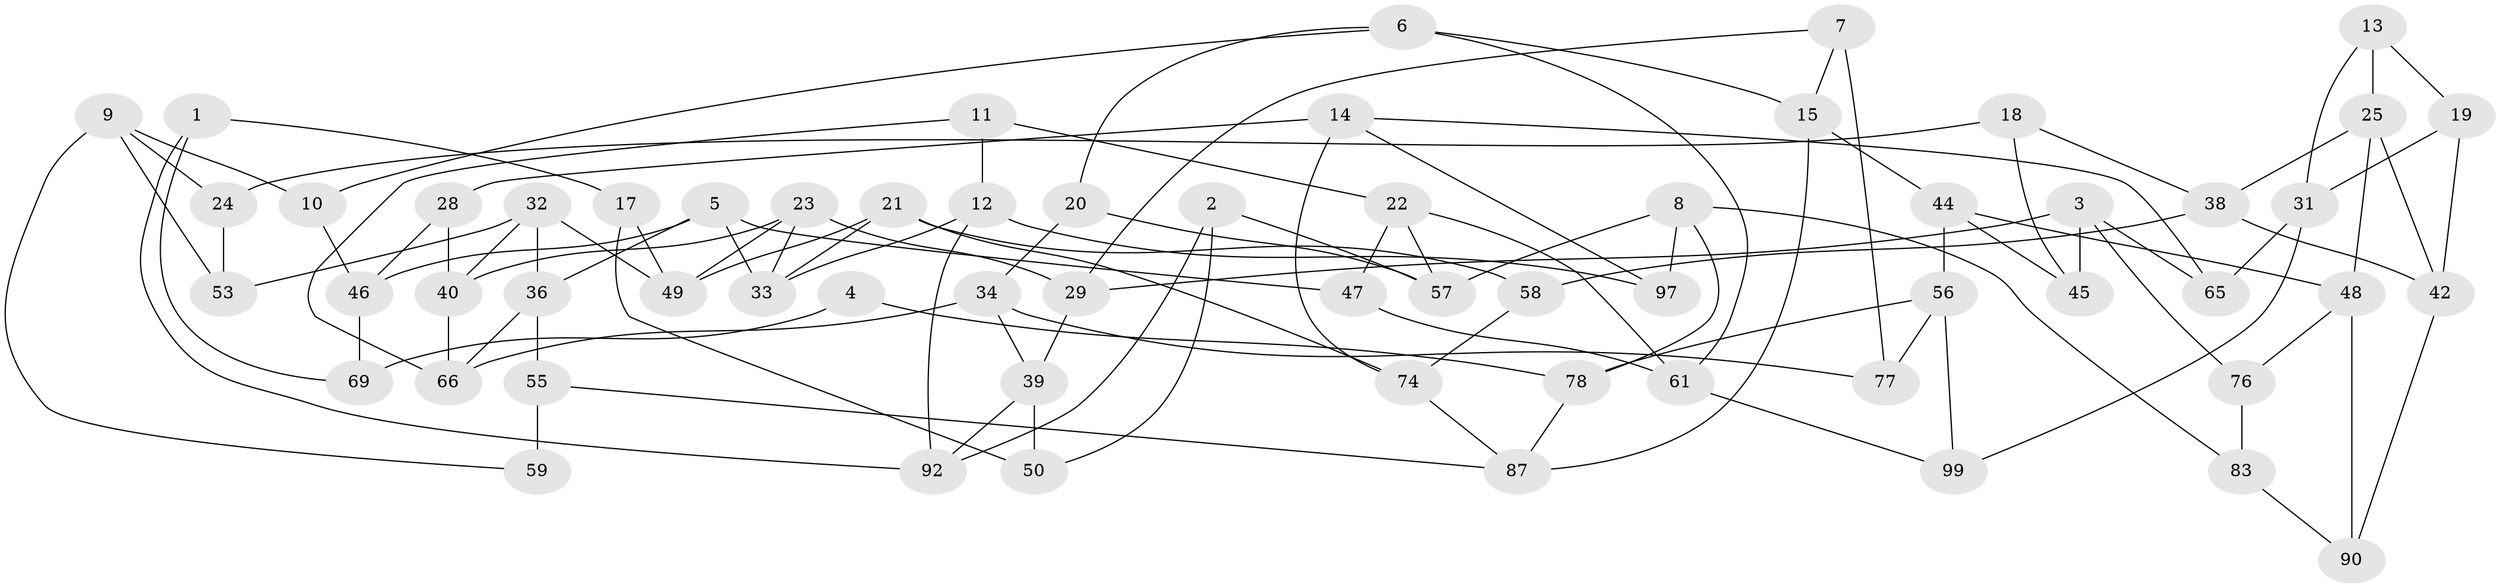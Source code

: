 // original degree distribution, {3: 1.0}
// Generated by graph-tools (version 1.1) at 2025/11/02/21/25 10:11:15]
// undirected, 62 vertices, 109 edges
graph export_dot {
graph [start="1"]
  node [color=gray90,style=filled];
  1;
  2;
  3 [super="+26"];
  4;
  5 [super="+91"];
  6 [super="+88"];
  7 [super="+71"];
  8 [super="+100"];
  9 [super="+43"];
  10;
  11;
  12 [super="+16"];
  13;
  14 [super="+27"];
  15 [super="+85"];
  17;
  18;
  19;
  20;
  21 [super="+41"];
  22 [super="+30"];
  23 [super="+75"];
  24;
  25 [super="+73"];
  28;
  29 [super="+37"];
  31 [super="+98"];
  32 [super="+96"];
  33 [super="+35"];
  34 [super="+68"];
  36 [super="+94"];
  38 [super="+51"];
  39 [super="+52"];
  40 [super="+82"];
  42 [super="+67"];
  44 [super="+63"];
  45;
  46 [super="+86"];
  47;
  48 [super="+54"];
  49 [super="+62"];
  50;
  53;
  55 [super="+72"];
  56 [super="+60"];
  57 [super="+64"];
  58;
  59;
  61 [super="+70"];
  65;
  66 [super="+84"];
  69 [super="+79"];
  74 [super="+80"];
  76;
  77 [super="+89"];
  78 [super="+81"];
  83;
  87 [super="+95"];
  90;
  92 [super="+93"];
  97;
  99;
  1 -- 92;
  1 -- 17;
  1 -- 69;
  2 -- 50;
  2 -- 57;
  2 -- 92;
  3 -- 76;
  3 -- 45;
  3 -- 65;
  3 -- 29;
  4 -- 69 [weight=2];
  4 -- 78;
  5 -- 47;
  5 -- 33;
  5 -- 46;
  5 -- 36;
  6 -- 15;
  6 -- 10;
  6 -- 20;
  6 -- 61;
  7 -- 77 [weight=2];
  7 -- 29;
  7 -- 15;
  8 -- 78;
  8 -- 57;
  8 -- 97;
  8 -- 83;
  9 -- 24;
  9 -- 53;
  9 -- 10;
  9 -- 59;
  10 -- 46;
  11 -- 22;
  11 -- 12;
  11 -- 66;
  12 -- 33;
  12 -- 92;
  12 -- 97;
  13 -- 19;
  13 -- 25;
  13 -- 31;
  14 -- 65;
  14 -- 28;
  14 -- 97;
  14 -- 74;
  15 -- 44;
  15 -- 87;
  17 -- 49;
  17 -- 50;
  18 -- 38;
  18 -- 45;
  18 -- 24;
  19 -- 42;
  19 -- 31;
  20 -- 34;
  20 -- 57;
  21 -- 74;
  21 -- 49;
  21 -- 33;
  21 -- 58;
  22 -- 47;
  22 -- 57;
  22 -- 61;
  23 -- 40;
  23 -- 33;
  23 -- 49;
  23 -- 29;
  24 -- 53;
  25 -- 48;
  25 -- 42;
  25 -- 38;
  28 -- 40;
  28 -- 46;
  29 -- 39;
  31 -- 99;
  31 -- 65;
  32 -- 49;
  32 -- 40;
  32 -- 53;
  32 -- 36;
  34 -- 66;
  34 -- 39;
  34 -- 77;
  36 -- 66;
  36 -- 55;
  38 -- 42;
  38 -- 58;
  39 -- 50;
  39 -- 92;
  40 -- 66;
  42 -- 90;
  44 -- 45;
  44 -- 56;
  44 -- 48;
  46 -- 69;
  47 -- 61;
  48 -- 90;
  48 -- 76;
  55 -- 59 [weight=2];
  55 -- 87;
  56 -- 99;
  56 -- 78;
  56 -- 77;
  58 -- 74;
  61 -- 99;
  74 -- 87;
  76 -- 83;
  78 -- 87;
  83 -- 90;
}

